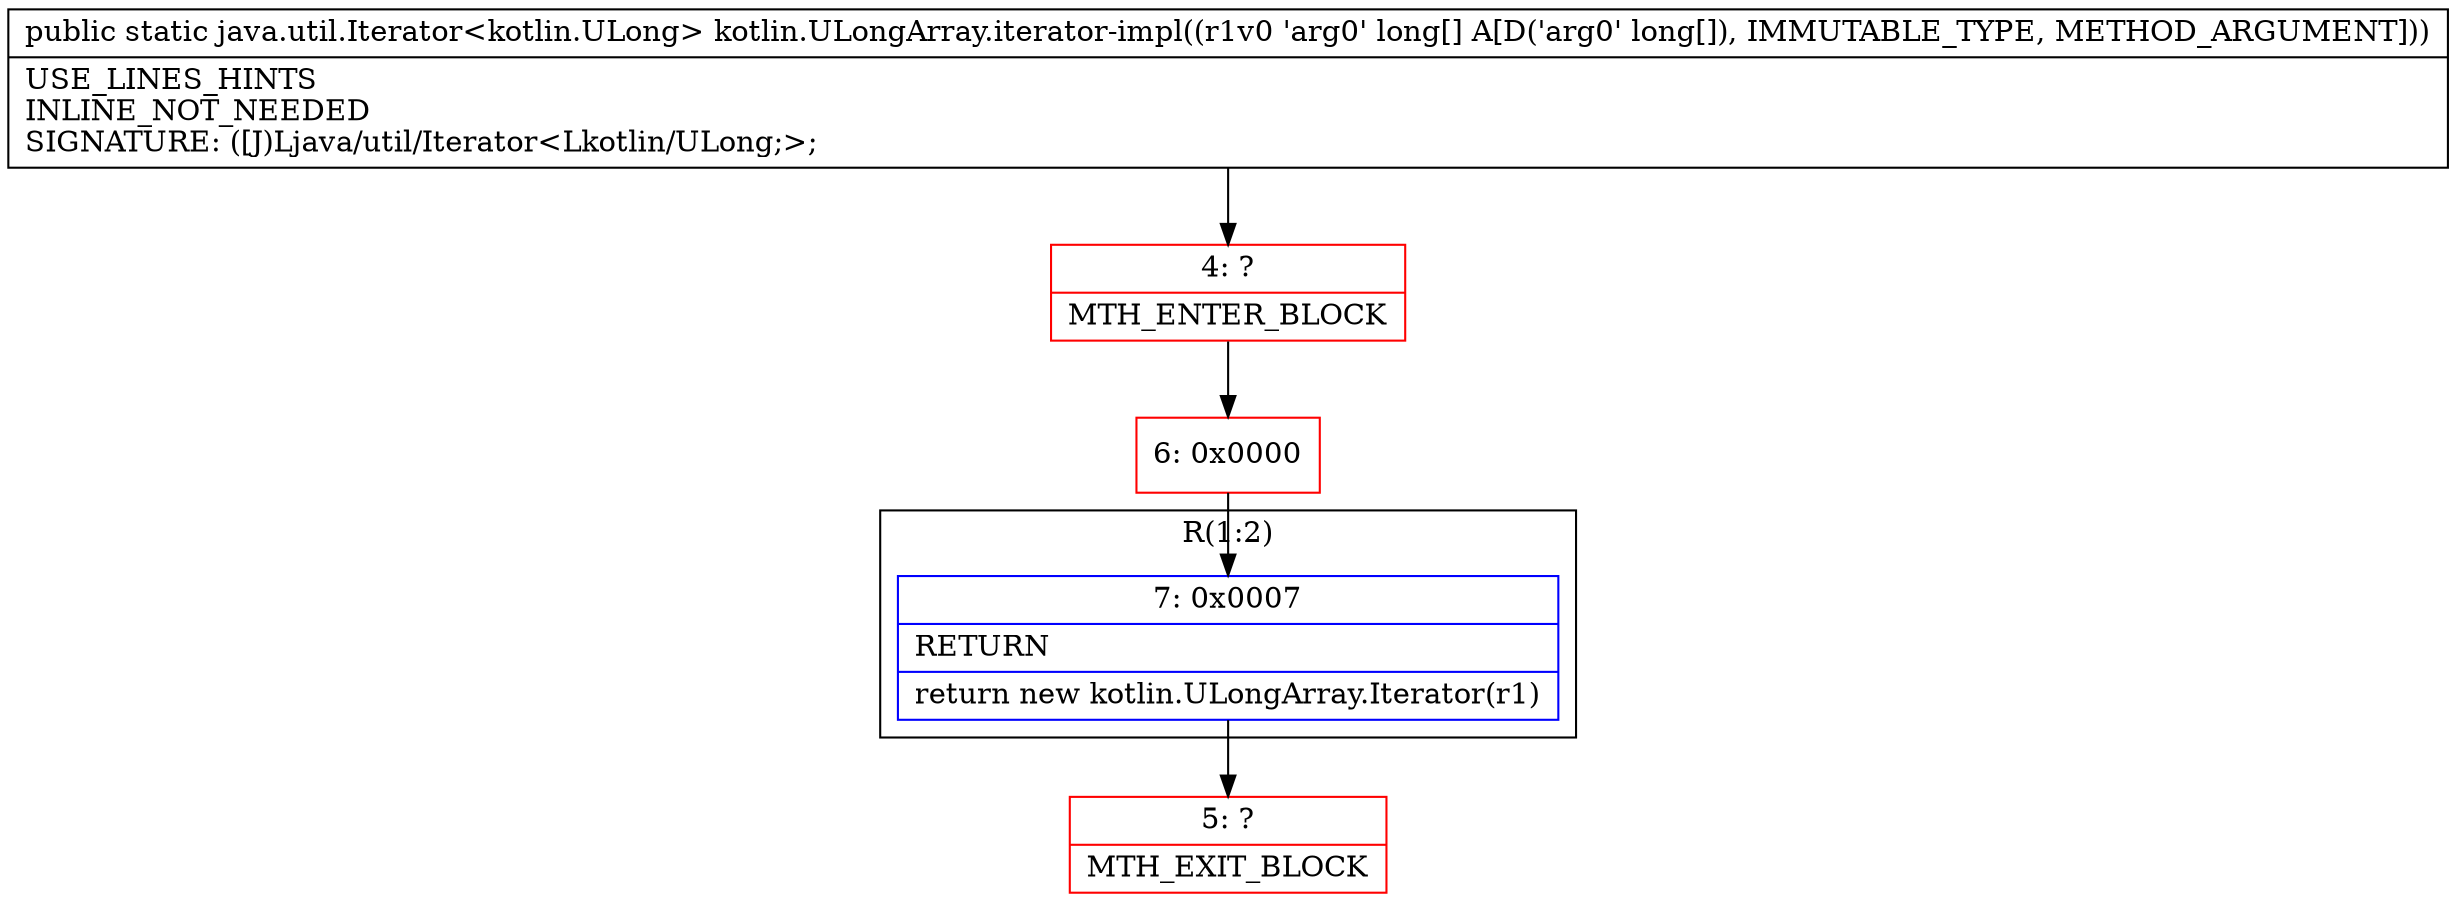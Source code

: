 digraph "CFG forkotlin.ULongArray.iterator\-impl([J)Ljava\/util\/Iterator;" {
subgraph cluster_Region_193692784 {
label = "R(1:2)";
node [shape=record,color=blue];
Node_7 [shape=record,label="{7\:\ 0x0007|RETURN\l|return new kotlin.ULongArray.Iterator(r1)\l}"];
}
Node_4 [shape=record,color=red,label="{4\:\ ?|MTH_ENTER_BLOCK\l}"];
Node_6 [shape=record,color=red,label="{6\:\ 0x0000}"];
Node_5 [shape=record,color=red,label="{5\:\ ?|MTH_EXIT_BLOCK\l}"];
MethodNode[shape=record,label="{public static java.util.Iterator\<kotlin.ULong\> kotlin.ULongArray.iterator\-impl((r1v0 'arg0' long[] A[D('arg0' long[]), IMMUTABLE_TYPE, METHOD_ARGUMENT]))  | USE_LINES_HINTS\lINLINE_NOT_NEEDED\lSIGNATURE: ([J)Ljava\/util\/Iterator\<Lkotlin\/ULong;\>;\l}"];
MethodNode -> Node_4;Node_7 -> Node_5;
Node_4 -> Node_6;
Node_6 -> Node_7;
}

